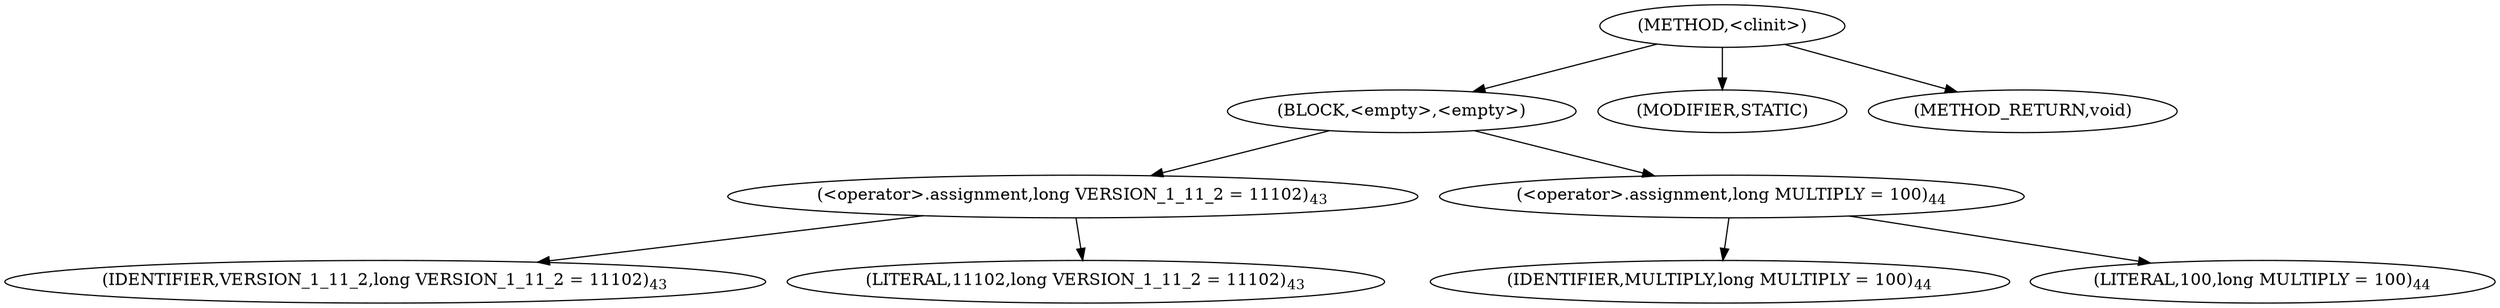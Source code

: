 digraph "&lt;clinit&gt;" {  
"344" [label = <(METHOD,&lt;clinit&gt;)> ]
"345" [label = <(BLOCK,&lt;empty&gt;,&lt;empty&gt;)> ]
"346" [label = <(&lt;operator&gt;.assignment,long VERSION_1_11_2 = 11102)<SUB>43</SUB>> ]
"347" [label = <(IDENTIFIER,VERSION_1_11_2,long VERSION_1_11_2 = 11102)<SUB>43</SUB>> ]
"348" [label = <(LITERAL,11102,long VERSION_1_11_2 = 11102)<SUB>43</SUB>> ]
"349" [label = <(&lt;operator&gt;.assignment,long MULTIPLY = 100)<SUB>44</SUB>> ]
"350" [label = <(IDENTIFIER,MULTIPLY,long MULTIPLY = 100)<SUB>44</SUB>> ]
"351" [label = <(LITERAL,100,long MULTIPLY = 100)<SUB>44</SUB>> ]
"352" [label = <(MODIFIER,STATIC)> ]
"353" [label = <(METHOD_RETURN,void)> ]
  "344" -> "345" 
  "344" -> "352" 
  "344" -> "353" 
  "345" -> "346" 
  "345" -> "349" 
  "346" -> "347" 
  "346" -> "348" 
  "349" -> "350" 
  "349" -> "351" 
}

